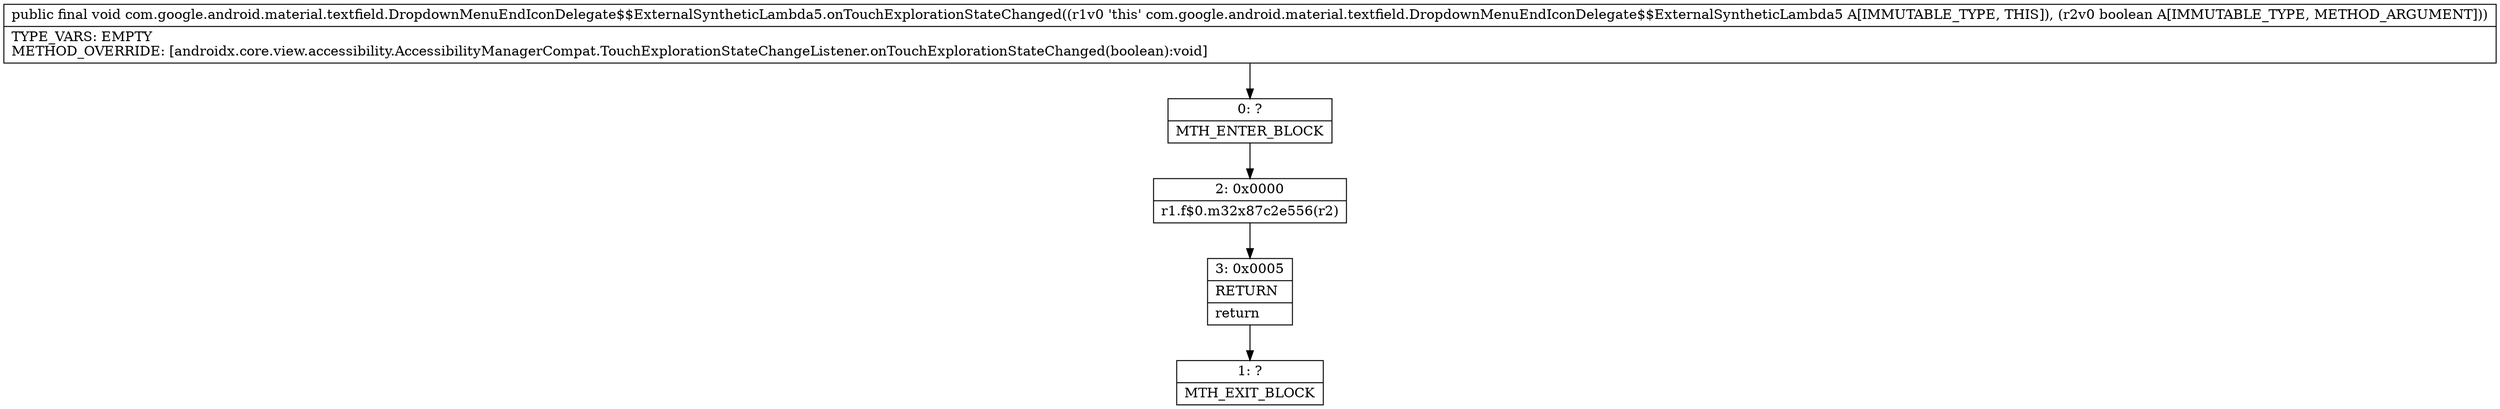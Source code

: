 digraph "CFG forcom.google.android.material.textfield.DropdownMenuEndIconDelegate$$ExternalSyntheticLambda5.onTouchExplorationStateChanged(Z)V" {
Node_0 [shape=record,label="{0\:\ ?|MTH_ENTER_BLOCK\l}"];
Node_2 [shape=record,label="{2\:\ 0x0000|r1.f$0.m32x87c2e556(r2)\l}"];
Node_3 [shape=record,label="{3\:\ 0x0005|RETURN\l|return\l}"];
Node_1 [shape=record,label="{1\:\ ?|MTH_EXIT_BLOCK\l}"];
MethodNode[shape=record,label="{public final void com.google.android.material.textfield.DropdownMenuEndIconDelegate$$ExternalSyntheticLambda5.onTouchExplorationStateChanged((r1v0 'this' com.google.android.material.textfield.DropdownMenuEndIconDelegate$$ExternalSyntheticLambda5 A[IMMUTABLE_TYPE, THIS]), (r2v0 boolean A[IMMUTABLE_TYPE, METHOD_ARGUMENT]))  | TYPE_VARS: EMPTY\lMETHOD_OVERRIDE: [androidx.core.view.accessibility.AccessibilityManagerCompat.TouchExplorationStateChangeListener.onTouchExplorationStateChanged(boolean):void]\l}"];
MethodNode -> Node_0;Node_0 -> Node_2;
Node_2 -> Node_3;
Node_3 -> Node_1;
}

